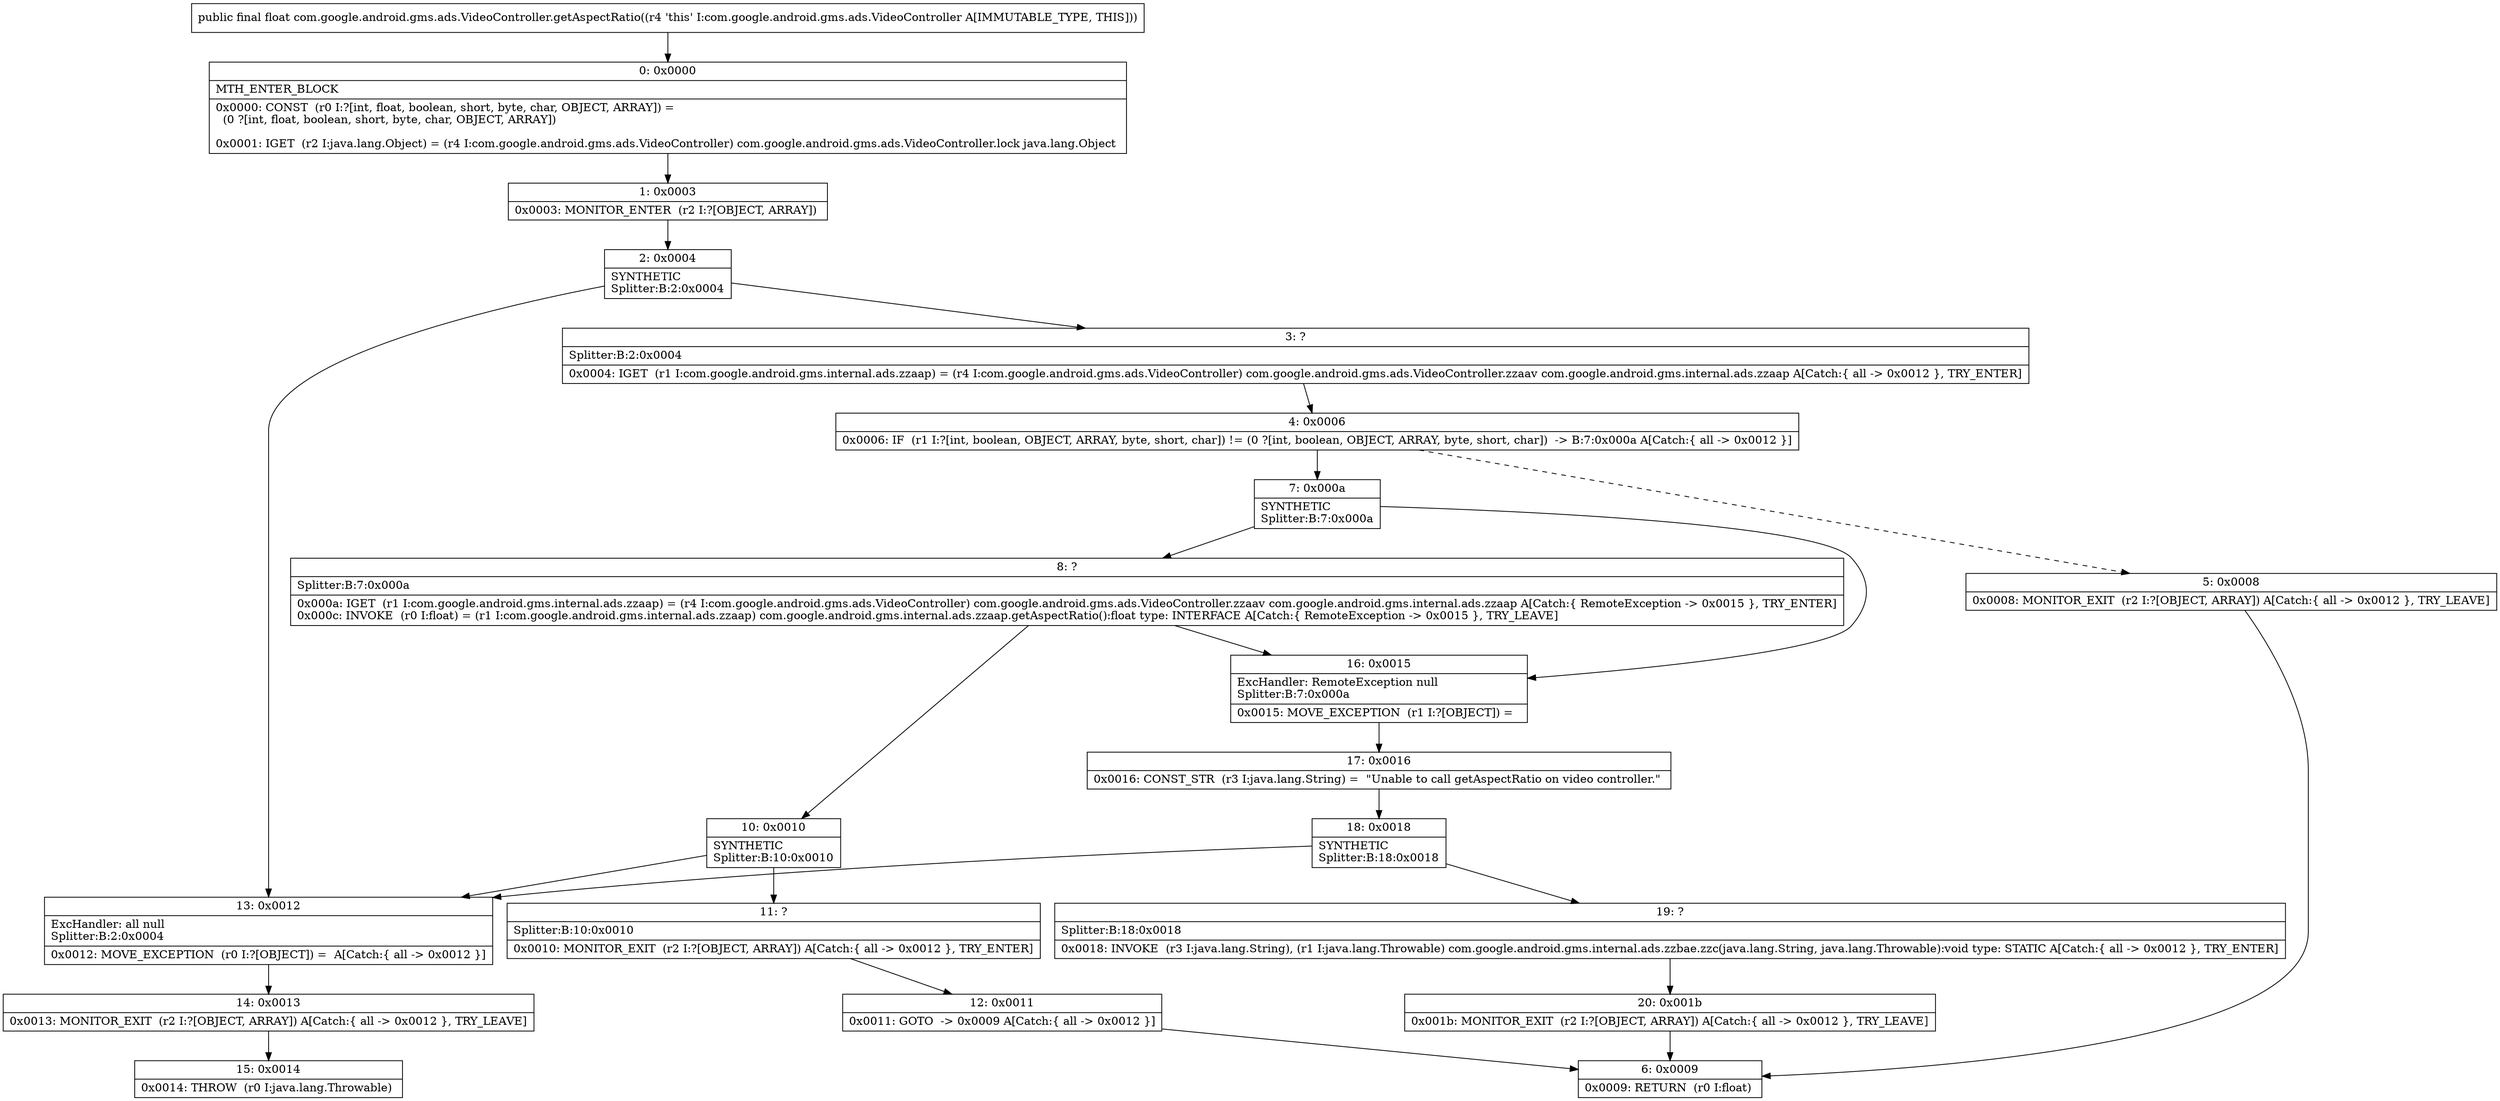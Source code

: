 digraph "CFG forcom.google.android.gms.ads.VideoController.getAspectRatio()F" {
Node_0 [shape=record,label="{0\:\ 0x0000|MTH_ENTER_BLOCK\l|0x0000: CONST  (r0 I:?[int, float, boolean, short, byte, char, OBJECT, ARRAY]) = \l  (0 ?[int, float, boolean, short, byte, char, OBJECT, ARRAY])\l \l0x0001: IGET  (r2 I:java.lang.Object) = (r4 I:com.google.android.gms.ads.VideoController) com.google.android.gms.ads.VideoController.lock java.lang.Object \l}"];
Node_1 [shape=record,label="{1\:\ 0x0003|0x0003: MONITOR_ENTER  (r2 I:?[OBJECT, ARRAY]) \l}"];
Node_2 [shape=record,label="{2\:\ 0x0004|SYNTHETIC\lSplitter:B:2:0x0004\l}"];
Node_3 [shape=record,label="{3\:\ ?|Splitter:B:2:0x0004\l|0x0004: IGET  (r1 I:com.google.android.gms.internal.ads.zzaap) = (r4 I:com.google.android.gms.ads.VideoController) com.google.android.gms.ads.VideoController.zzaav com.google.android.gms.internal.ads.zzaap A[Catch:\{ all \-\> 0x0012 \}, TRY_ENTER]\l}"];
Node_4 [shape=record,label="{4\:\ 0x0006|0x0006: IF  (r1 I:?[int, boolean, OBJECT, ARRAY, byte, short, char]) != (0 ?[int, boolean, OBJECT, ARRAY, byte, short, char])  \-\> B:7:0x000a A[Catch:\{ all \-\> 0x0012 \}]\l}"];
Node_5 [shape=record,label="{5\:\ 0x0008|0x0008: MONITOR_EXIT  (r2 I:?[OBJECT, ARRAY]) A[Catch:\{ all \-\> 0x0012 \}, TRY_LEAVE]\l}"];
Node_6 [shape=record,label="{6\:\ 0x0009|0x0009: RETURN  (r0 I:float) \l}"];
Node_7 [shape=record,label="{7\:\ 0x000a|SYNTHETIC\lSplitter:B:7:0x000a\l}"];
Node_8 [shape=record,label="{8\:\ ?|Splitter:B:7:0x000a\l|0x000a: IGET  (r1 I:com.google.android.gms.internal.ads.zzaap) = (r4 I:com.google.android.gms.ads.VideoController) com.google.android.gms.ads.VideoController.zzaav com.google.android.gms.internal.ads.zzaap A[Catch:\{ RemoteException \-\> 0x0015 \}, TRY_ENTER]\l0x000c: INVOKE  (r0 I:float) = (r1 I:com.google.android.gms.internal.ads.zzaap) com.google.android.gms.internal.ads.zzaap.getAspectRatio():float type: INTERFACE A[Catch:\{ RemoteException \-\> 0x0015 \}, TRY_LEAVE]\l}"];
Node_10 [shape=record,label="{10\:\ 0x0010|SYNTHETIC\lSplitter:B:10:0x0010\l}"];
Node_11 [shape=record,label="{11\:\ ?|Splitter:B:10:0x0010\l|0x0010: MONITOR_EXIT  (r2 I:?[OBJECT, ARRAY]) A[Catch:\{ all \-\> 0x0012 \}, TRY_ENTER]\l}"];
Node_12 [shape=record,label="{12\:\ 0x0011|0x0011: GOTO  \-\> 0x0009 A[Catch:\{ all \-\> 0x0012 \}]\l}"];
Node_13 [shape=record,label="{13\:\ 0x0012|ExcHandler: all null\lSplitter:B:2:0x0004\l|0x0012: MOVE_EXCEPTION  (r0 I:?[OBJECT]) =  A[Catch:\{ all \-\> 0x0012 \}]\l}"];
Node_14 [shape=record,label="{14\:\ 0x0013|0x0013: MONITOR_EXIT  (r2 I:?[OBJECT, ARRAY]) A[Catch:\{ all \-\> 0x0012 \}, TRY_LEAVE]\l}"];
Node_15 [shape=record,label="{15\:\ 0x0014|0x0014: THROW  (r0 I:java.lang.Throwable) \l}"];
Node_16 [shape=record,label="{16\:\ 0x0015|ExcHandler: RemoteException null\lSplitter:B:7:0x000a\l|0x0015: MOVE_EXCEPTION  (r1 I:?[OBJECT]) =  \l}"];
Node_17 [shape=record,label="{17\:\ 0x0016|0x0016: CONST_STR  (r3 I:java.lang.String) =  \"Unable to call getAspectRatio on video controller.\" \l}"];
Node_18 [shape=record,label="{18\:\ 0x0018|SYNTHETIC\lSplitter:B:18:0x0018\l}"];
Node_19 [shape=record,label="{19\:\ ?|Splitter:B:18:0x0018\l|0x0018: INVOKE  (r3 I:java.lang.String), (r1 I:java.lang.Throwable) com.google.android.gms.internal.ads.zzbae.zzc(java.lang.String, java.lang.Throwable):void type: STATIC A[Catch:\{ all \-\> 0x0012 \}, TRY_ENTER]\l}"];
Node_20 [shape=record,label="{20\:\ 0x001b|0x001b: MONITOR_EXIT  (r2 I:?[OBJECT, ARRAY]) A[Catch:\{ all \-\> 0x0012 \}, TRY_LEAVE]\l}"];
MethodNode[shape=record,label="{public final float com.google.android.gms.ads.VideoController.getAspectRatio((r4 'this' I:com.google.android.gms.ads.VideoController A[IMMUTABLE_TYPE, THIS])) }"];
MethodNode -> Node_0;
Node_0 -> Node_1;
Node_1 -> Node_2;
Node_2 -> Node_3;
Node_2 -> Node_13;
Node_3 -> Node_4;
Node_4 -> Node_5[style=dashed];
Node_4 -> Node_7;
Node_5 -> Node_6;
Node_7 -> Node_8;
Node_7 -> Node_16;
Node_8 -> Node_16;
Node_8 -> Node_10;
Node_10 -> Node_11;
Node_10 -> Node_13;
Node_11 -> Node_12;
Node_12 -> Node_6;
Node_13 -> Node_14;
Node_14 -> Node_15;
Node_16 -> Node_17;
Node_17 -> Node_18;
Node_18 -> Node_19;
Node_18 -> Node_13;
Node_19 -> Node_20;
Node_20 -> Node_6;
}

